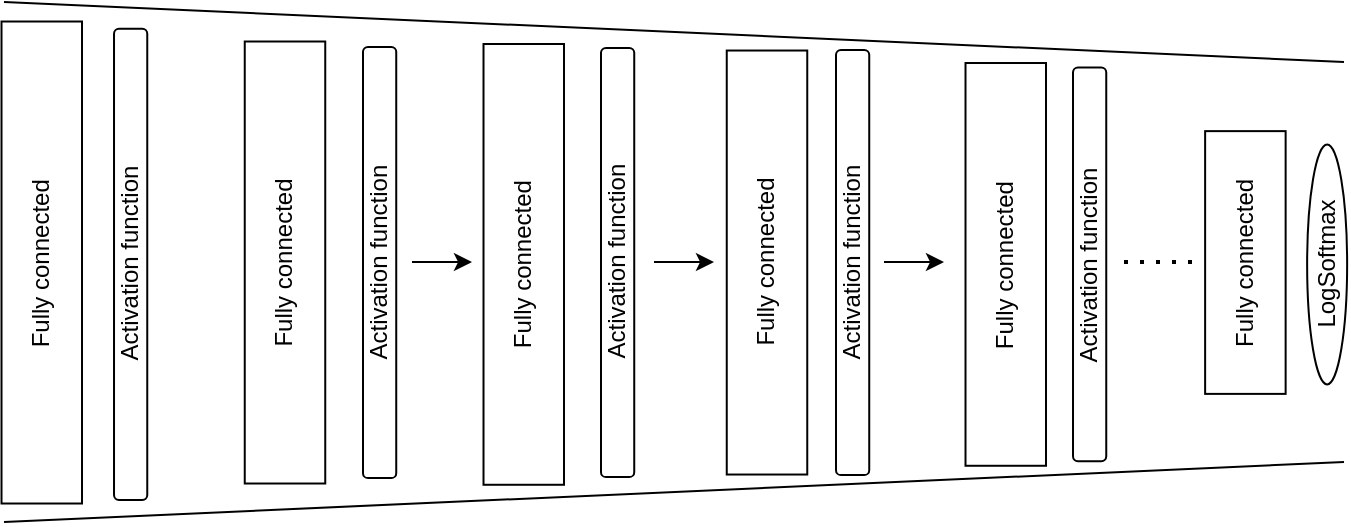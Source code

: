 <mxfile version="14.9.6" type="device"><diagram id="-g3kUGB_cCohFeOs91pC" name="Pagina-1"><mxGraphModel dx="813" dy="483" grid="1" gridSize="10" guides="1" tooltips="1" connect="1" arrows="1" fold="1" page="1" pageScale="1" pageWidth="1169" pageHeight="827" math="0" shadow="0"><root><mxCell id="0"/><mxCell id="1" parent="0"/><mxCell id="zCSneu5PDWV_7FcoT3tp-10" value="Fully connected" style="rounded=0;whiteSpace=wrap;html=1;rotation=-90;" vertex="1" parent="1"><mxGeometry x="58.38" y="380.13" width="241" height="40.25" as="geometry"/></mxCell><mxCell id="zCSneu5PDWV_7FcoT3tp-15" value="Fully connected" style="rounded=0;whiteSpace=wrap;html=1;rotation=-90;" vertex="1" parent="1"><mxGeometry x="190" y="380.13" width="221" height="40.25" as="geometry"/></mxCell><mxCell id="zCSneu5PDWV_7FcoT3tp-16" value="Fully connected" style="rounded=0;whiteSpace=wrap;html=1;rotation=-90;" vertex="1" parent="1"><mxGeometry x="309.69" y="381.07" width="220.38" height="40.25" as="geometry"/></mxCell><mxCell id="zCSneu5PDWV_7FcoT3tp-17" value="Fully connected" style="rounded=0;whiteSpace=wrap;html=1;rotation=-90;" vertex="1" parent="1"><mxGeometry x="435.5" y="380.14" width="212" height="40.25" as="geometry"/></mxCell><mxCell id="zCSneu5PDWV_7FcoT3tp-18" value="Fully connected" style="rounded=0;whiteSpace=wrap;html=1;rotation=-90;" vertex="1" parent="1"><mxGeometry x="560.19" y="381.07" width="201.38" height="40.25" as="geometry"/></mxCell><mxCell id="zCSneu5PDWV_7FcoT3tp-19" value="Activation function" style="rounded=1;whiteSpace=wrap;html=1;rotation=-90;" vertex="1" parent="1"><mxGeometry x="105.51" y="392.89" width="235.62" height="16.62" as="geometry"/></mxCell><mxCell id="zCSneu5PDWV_7FcoT3tp-20" value="Activation function" style="rounded=1;whiteSpace=wrap;html=1;rotation=-90;" vertex="1" parent="1"><mxGeometry x="240" y="391.94" width="215.62" height="16.62" as="geometry"/></mxCell><mxCell id="zCSneu5PDWV_7FcoT3tp-21" value="Activation function" style="rounded=1;whiteSpace=wrap;html=1;rotation=-90;" vertex="1" parent="1"><mxGeometry x="359.5" y="391.94" width="214.62" height="16.62" as="geometry"/></mxCell><mxCell id="zCSneu5PDWV_7FcoT3tp-22" value="Activation function" style="rounded=1;whiteSpace=wrap;html=1;rotation=-90;" vertex="1" parent="1"><mxGeometry x="478" y="391.94" width="212.62" height="16.62" as="geometry"/></mxCell><mxCell id="zCSneu5PDWV_7FcoT3tp-23" value="Activation function" style="rounded=1;whiteSpace=wrap;html=1;rotation=-90;" vertex="1" parent="1"><mxGeometry x="604.38" y="392.88" width="196.87" height="16.62" as="geometry"/></mxCell><mxCell id="zCSneu5PDWV_7FcoT3tp-24" value="" style="endArrow=none;html=1;" edge="1" parent="1"><mxGeometry width="50" height="50" relative="1" as="geometry"><mxPoint x="160" y="530" as="sourcePoint"/><mxPoint x="830" y="500" as="targetPoint"/></mxGeometry></mxCell><mxCell id="zCSneu5PDWV_7FcoT3tp-25" value="" style="endArrow=none;html=1;" edge="1" parent="1"><mxGeometry width="50" height="50" relative="1" as="geometry"><mxPoint x="160" y="270" as="sourcePoint"/><mxPoint x="830" y="300" as="targetPoint"/></mxGeometry></mxCell><mxCell id="zCSneu5PDWV_7FcoT3tp-26" value="" style="endArrow=none;dashed=1;html=1;dashPattern=1 3;strokeWidth=2;" edge="1" parent="1"><mxGeometry width="50" height="50" relative="1" as="geometry"><mxPoint x="720" y="400" as="sourcePoint"/><mxPoint x="760" y="400" as="targetPoint"/></mxGeometry></mxCell><mxCell id="zCSneu5PDWV_7FcoT3tp-27" value="Fully connected" style="rounded=0;whiteSpace=wrap;html=1;rotation=-90;" vertex="1" parent="1"><mxGeometry x="715" y="380.13" width="131.38" height="40.25" as="geometry"/></mxCell><mxCell id="zCSneu5PDWV_7FcoT3tp-29" value="LogSoftmax" style="ellipse;whiteSpace=wrap;html=1;rotation=-90;" vertex="1" parent="1"><mxGeometry x="761.57" y="391.19" width="120" height="20" as="geometry"/></mxCell><mxCell id="zCSneu5PDWV_7FcoT3tp-30" value="" style="endArrow=classic;html=1;" edge="1" parent="1"><mxGeometry width="50" height="50" relative="1" as="geometry"><mxPoint x="600" y="400" as="sourcePoint"/><mxPoint x="630" y="400" as="targetPoint"/></mxGeometry></mxCell><mxCell id="zCSneu5PDWV_7FcoT3tp-31" value="" style="endArrow=classic;html=1;" edge="1" parent="1"><mxGeometry width="50" height="50" relative="1" as="geometry"><mxPoint x="485" y="400" as="sourcePoint"/><mxPoint x="515" y="400" as="targetPoint"/></mxGeometry></mxCell><mxCell id="zCSneu5PDWV_7FcoT3tp-32" value="" style="endArrow=classic;html=1;" edge="1" parent="1"><mxGeometry width="50" height="50" relative="1" as="geometry"><mxPoint x="364" y="400" as="sourcePoint"/><mxPoint x="394" y="400" as="targetPoint"/></mxGeometry></mxCell></root></mxGraphModel></diagram></mxfile>